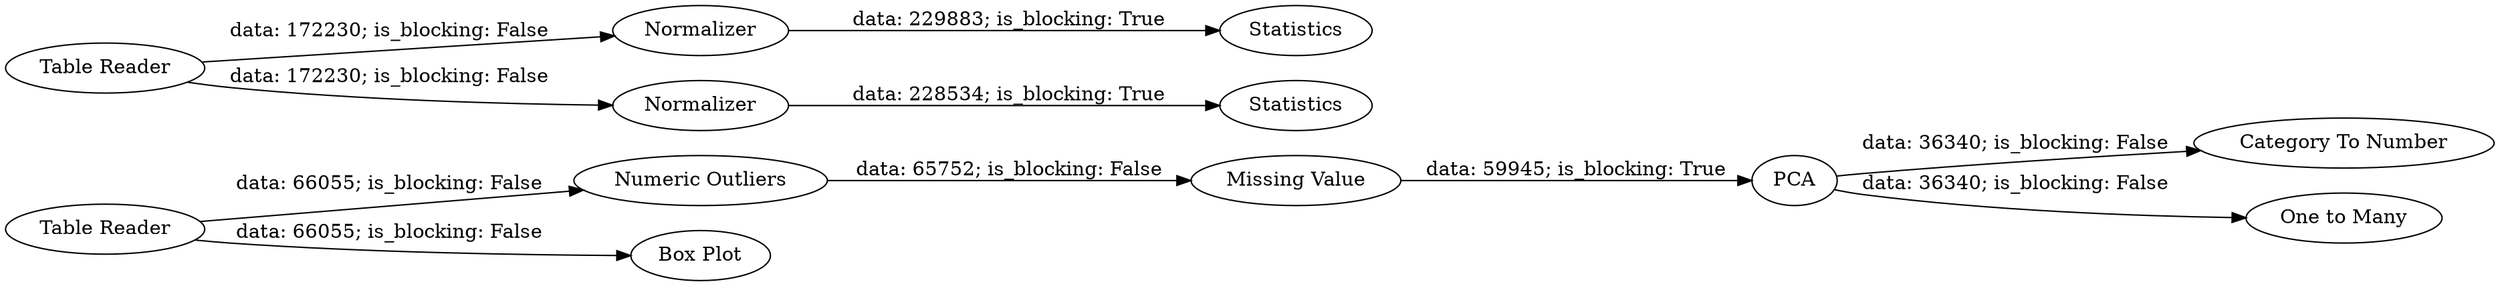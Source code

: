 digraph {
	"5200566457847265789_95" [label="Table Reader"]
	"5200566457847265789_136" [label=Normalizer]
	"5200566457847265789_138" [label=Statistics]
	"5200566457847265789_126" [label="Missing Value"]
	"5200566457847265789_97" [label="Numeric Outliers"]
	"5200566457847265789_127" [label="Category To Number"]
	"5200566457847265789_135" [label="Table Reader"]
	"5200566457847265789_137" [label=Normalizer]
	"5200566457847265789_100" [label="Box Plot"]
	"5200566457847265789_139" [label=Statistics]
	"5200566457847265789_128" [label="One to Many"]
	"5200566457847265789_129" [label=PCA]
	"5200566457847265789_135" -> "5200566457847265789_136" [label="data: 172230; is_blocking: False"]
	"5200566457847265789_136" -> "5200566457847265789_139" [label="data: 229883; is_blocking: True"]
	"5200566457847265789_135" -> "5200566457847265789_137" [label="data: 172230; is_blocking: False"]
	"5200566457847265789_97" -> "5200566457847265789_126" [label="data: 65752; is_blocking: False"]
	"5200566457847265789_126" -> "5200566457847265789_129" [label="data: 59945; is_blocking: True"]
	"5200566457847265789_129" -> "5200566457847265789_128" [label="data: 36340; is_blocking: False"]
	"5200566457847265789_95" -> "5200566457847265789_97" [label="data: 66055; is_blocking: False"]
	"5200566457847265789_129" -> "5200566457847265789_127" [label="data: 36340; is_blocking: False"]
	"5200566457847265789_137" -> "5200566457847265789_138" [label="data: 228534; is_blocking: True"]
	"5200566457847265789_95" -> "5200566457847265789_100" [label="data: 66055; is_blocking: False"]
	rankdir=LR
}
